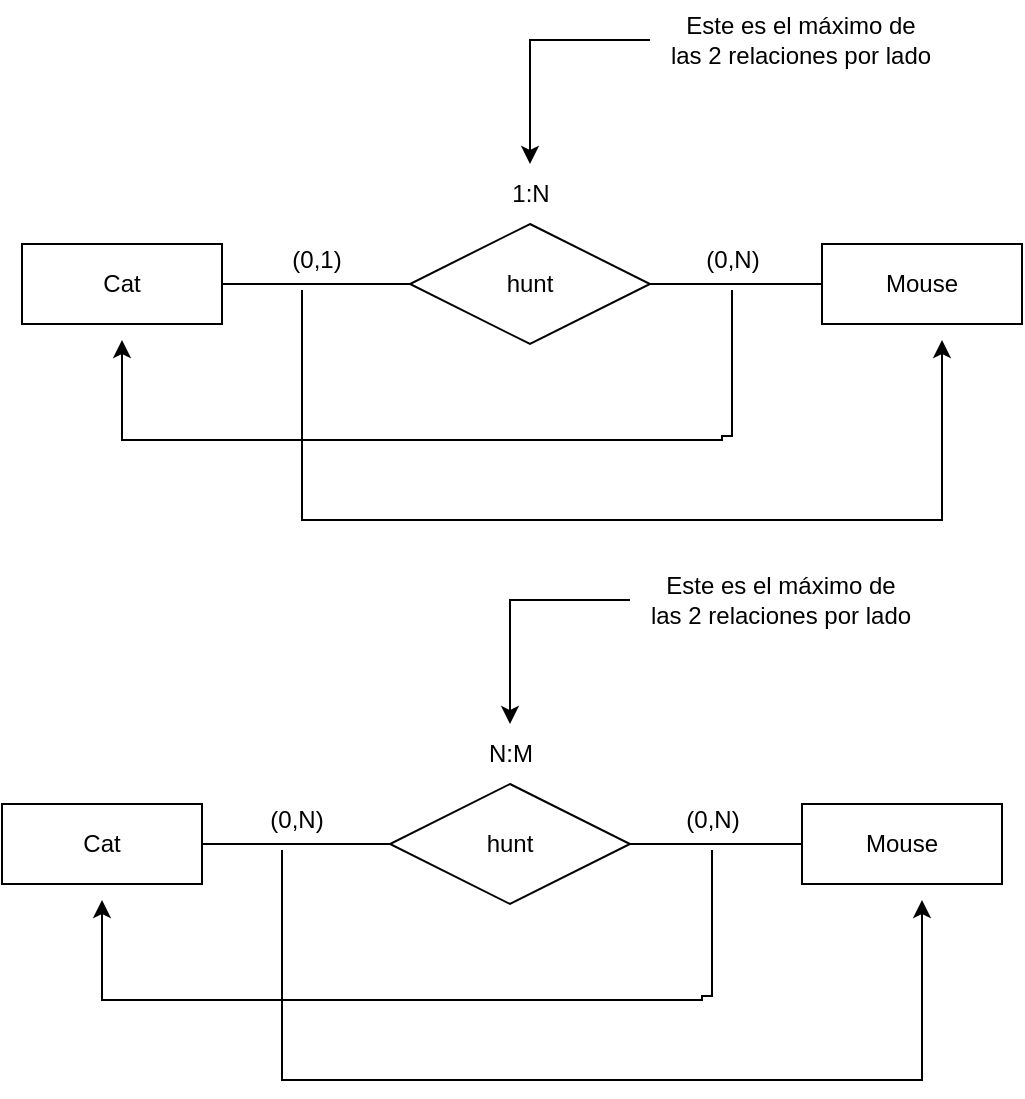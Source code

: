 <mxfile version="22.0.4" type="device">
  <diagram name="Página-1" id="gmWCuywfOFnhkWiQxCPB">
    <mxGraphModel dx="1195" dy="641" grid="1" gridSize="10" guides="1" tooltips="1" connect="1" arrows="1" fold="1" page="1" pageScale="1" pageWidth="827" pageHeight="583" math="0" shadow="0">
      <root>
        <mxCell id="0" />
        <mxCell id="1" parent="0" />
        <mxCell id="KGLb_JzNwpCmJr2KMGqL-3" style="edgeStyle=orthogonalEdgeStyle;rounded=0;orthogonalLoop=1;jettySize=auto;html=1;endArrow=none;endFill=0;" edge="1" parent="1" source="KGLb_JzNwpCmJr2KMGqL-1" target="KGLb_JzNwpCmJr2KMGqL-2">
          <mxGeometry relative="1" as="geometry" />
        </mxCell>
        <mxCell id="KGLb_JzNwpCmJr2KMGqL-1" value="Cat" style="whiteSpace=wrap;html=1;align=center;" vertex="1" parent="1">
          <mxGeometry x="160" y="134" width="100" height="40" as="geometry" />
        </mxCell>
        <mxCell id="KGLb_JzNwpCmJr2KMGqL-2" value="hunt" style="shape=rhombus;perimeter=rhombusPerimeter;whiteSpace=wrap;html=1;align=center;" vertex="1" parent="1">
          <mxGeometry x="354" y="124" width="120" height="60" as="geometry" />
        </mxCell>
        <mxCell id="KGLb_JzNwpCmJr2KMGqL-12" style="edgeStyle=orthogonalEdgeStyle;rounded=0;orthogonalLoop=1;jettySize=auto;html=1;" edge="1" parent="1" source="KGLb_JzNwpCmJr2KMGqL-4">
          <mxGeometry relative="1" as="geometry">
            <mxPoint x="620" y="182" as="targetPoint" />
            <mxPoint x="300" y="162" as="sourcePoint" />
            <Array as="points">
              <mxPoint x="300" y="272" />
              <mxPoint x="620" y="272" />
            </Array>
          </mxGeometry>
        </mxCell>
        <mxCell id="KGLb_JzNwpCmJr2KMGqL-4" value="(0,1)" style="text;html=1;align=center;verticalAlign=middle;resizable=0;points=[];autosize=1;strokeColor=none;fillColor=none;" vertex="1" parent="1">
          <mxGeometry x="282" y="127" width="50" height="30" as="geometry" />
        </mxCell>
        <mxCell id="KGLb_JzNwpCmJr2KMGqL-6" style="edgeStyle=orthogonalEdgeStyle;rounded=0;orthogonalLoop=1;jettySize=auto;html=1;endArrow=none;endFill=0;" edge="1" parent="1" source="KGLb_JzNwpCmJr2KMGqL-5" target="KGLb_JzNwpCmJr2KMGqL-2">
          <mxGeometry relative="1" as="geometry" />
        </mxCell>
        <mxCell id="KGLb_JzNwpCmJr2KMGqL-5" value="Mouse" style="whiteSpace=wrap;html=1;align=center;" vertex="1" parent="1">
          <mxGeometry x="560" y="134" width="100" height="40" as="geometry" />
        </mxCell>
        <mxCell id="KGLb_JzNwpCmJr2KMGqL-11" style="edgeStyle=orthogonalEdgeStyle;rounded=0;orthogonalLoop=1;jettySize=auto;html=1;" edge="1" parent="1" source="KGLb_JzNwpCmJr2KMGqL-7">
          <mxGeometry relative="1" as="geometry">
            <mxPoint x="210" y="182" as="targetPoint" />
            <Array as="points">
              <mxPoint x="515" y="230" />
              <mxPoint x="510" y="230" />
              <mxPoint x="510" y="232" />
              <mxPoint x="210" y="232" />
            </Array>
          </mxGeometry>
        </mxCell>
        <mxCell id="KGLb_JzNwpCmJr2KMGqL-7" value="(0,N)" style="text;html=1;align=center;verticalAlign=middle;resizable=0;points=[];autosize=1;strokeColor=none;fillColor=none;" vertex="1" parent="1">
          <mxGeometry x="490" y="127" width="50" height="30" as="geometry" />
        </mxCell>
        <mxCell id="KGLb_JzNwpCmJr2KMGqL-8" value="1:N" style="text;html=1;align=center;verticalAlign=middle;resizable=0;points=[];autosize=1;strokeColor=none;fillColor=none;" vertex="1" parent="1">
          <mxGeometry x="394" y="94" width="40" height="30" as="geometry" />
        </mxCell>
        <mxCell id="KGLb_JzNwpCmJr2KMGqL-10" style="edgeStyle=orthogonalEdgeStyle;rounded=0;orthogonalLoop=1;jettySize=auto;html=1;" edge="1" parent="1" source="KGLb_JzNwpCmJr2KMGqL-9" target="KGLb_JzNwpCmJr2KMGqL-8">
          <mxGeometry relative="1" as="geometry">
            <mxPoint x="420" y="82.0" as="targetPoint" />
          </mxGeometry>
        </mxCell>
        <mxCell id="KGLb_JzNwpCmJr2KMGqL-9" value="Este es el máximo de &lt;br&gt;las 2 relaciones por lado" style="text;html=1;align=center;verticalAlign=middle;resizable=0;points=[];autosize=1;strokeColor=none;fillColor=none;" vertex="1" parent="1">
          <mxGeometry x="474" y="12" width="150" height="40" as="geometry" />
        </mxCell>
        <mxCell id="KGLb_JzNwpCmJr2KMGqL-13" style="edgeStyle=orthogonalEdgeStyle;rounded=0;orthogonalLoop=1;jettySize=auto;html=1;endArrow=none;endFill=0;" edge="1" parent="1" source="KGLb_JzNwpCmJr2KMGqL-14" target="KGLb_JzNwpCmJr2KMGqL-15">
          <mxGeometry relative="1" as="geometry" />
        </mxCell>
        <mxCell id="KGLb_JzNwpCmJr2KMGqL-14" value="Cat" style="whiteSpace=wrap;html=1;align=center;" vertex="1" parent="1">
          <mxGeometry x="150" y="414" width="100" height="40" as="geometry" />
        </mxCell>
        <mxCell id="KGLb_JzNwpCmJr2KMGqL-15" value="hunt" style="shape=rhombus;perimeter=rhombusPerimeter;whiteSpace=wrap;html=1;align=center;" vertex="1" parent="1">
          <mxGeometry x="344" y="404" width="120" height="60" as="geometry" />
        </mxCell>
        <mxCell id="KGLb_JzNwpCmJr2KMGqL-16" style="edgeStyle=orthogonalEdgeStyle;rounded=0;orthogonalLoop=1;jettySize=auto;html=1;" edge="1" parent="1" source="KGLb_JzNwpCmJr2KMGqL-17">
          <mxGeometry relative="1" as="geometry">
            <mxPoint x="610" y="462" as="targetPoint" />
            <mxPoint x="290" y="442" as="sourcePoint" />
            <Array as="points">
              <mxPoint x="290" y="552" />
              <mxPoint x="610" y="552" />
            </Array>
          </mxGeometry>
        </mxCell>
        <mxCell id="KGLb_JzNwpCmJr2KMGqL-17" value="(0,N)" style="text;html=1;align=center;verticalAlign=middle;resizable=0;points=[];autosize=1;strokeColor=none;fillColor=none;" vertex="1" parent="1">
          <mxGeometry x="272" y="407" width="50" height="30" as="geometry" />
        </mxCell>
        <mxCell id="KGLb_JzNwpCmJr2KMGqL-18" style="edgeStyle=orthogonalEdgeStyle;rounded=0;orthogonalLoop=1;jettySize=auto;html=1;endArrow=none;endFill=0;" edge="1" parent="1" source="KGLb_JzNwpCmJr2KMGqL-19" target="KGLb_JzNwpCmJr2KMGqL-15">
          <mxGeometry relative="1" as="geometry" />
        </mxCell>
        <mxCell id="KGLb_JzNwpCmJr2KMGqL-19" value="Mouse" style="whiteSpace=wrap;html=1;align=center;" vertex="1" parent="1">
          <mxGeometry x="550" y="414" width="100" height="40" as="geometry" />
        </mxCell>
        <mxCell id="KGLb_JzNwpCmJr2KMGqL-20" style="edgeStyle=orthogonalEdgeStyle;rounded=0;orthogonalLoop=1;jettySize=auto;html=1;" edge="1" parent="1" source="KGLb_JzNwpCmJr2KMGqL-21">
          <mxGeometry relative="1" as="geometry">
            <mxPoint x="200" y="462" as="targetPoint" />
            <Array as="points">
              <mxPoint x="505" y="510" />
              <mxPoint x="500" y="510" />
              <mxPoint x="500" y="512" />
              <mxPoint x="200" y="512" />
            </Array>
          </mxGeometry>
        </mxCell>
        <mxCell id="KGLb_JzNwpCmJr2KMGqL-21" value="(0,N)" style="text;html=1;align=center;verticalAlign=middle;resizable=0;points=[];autosize=1;strokeColor=none;fillColor=none;" vertex="1" parent="1">
          <mxGeometry x="480" y="407" width="50" height="30" as="geometry" />
        </mxCell>
        <mxCell id="KGLb_JzNwpCmJr2KMGqL-22" value="N:M" style="text;html=1;align=center;verticalAlign=middle;resizable=0;points=[];autosize=1;strokeColor=none;fillColor=none;" vertex="1" parent="1">
          <mxGeometry x="379" y="374" width="50" height="30" as="geometry" />
        </mxCell>
        <mxCell id="KGLb_JzNwpCmJr2KMGqL-23" style="edgeStyle=orthogonalEdgeStyle;rounded=0;orthogonalLoop=1;jettySize=auto;html=1;" edge="1" parent="1" source="KGLb_JzNwpCmJr2KMGqL-24" target="KGLb_JzNwpCmJr2KMGqL-22">
          <mxGeometry relative="1" as="geometry">
            <mxPoint x="410" y="362.0" as="targetPoint" />
          </mxGeometry>
        </mxCell>
        <mxCell id="KGLb_JzNwpCmJr2KMGqL-24" value="Este es el máximo de &lt;br&gt;las 2 relaciones por lado" style="text;html=1;align=center;verticalAlign=middle;resizable=0;points=[];autosize=1;strokeColor=none;fillColor=none;" vertex="1" parent="1">
          <mxGeometry x="464" y="292" width="150" height="40" as="geometry" />
        </mxCell>
      </root>
    </mxGraphModel>
  </diagram>
</mxfile>
